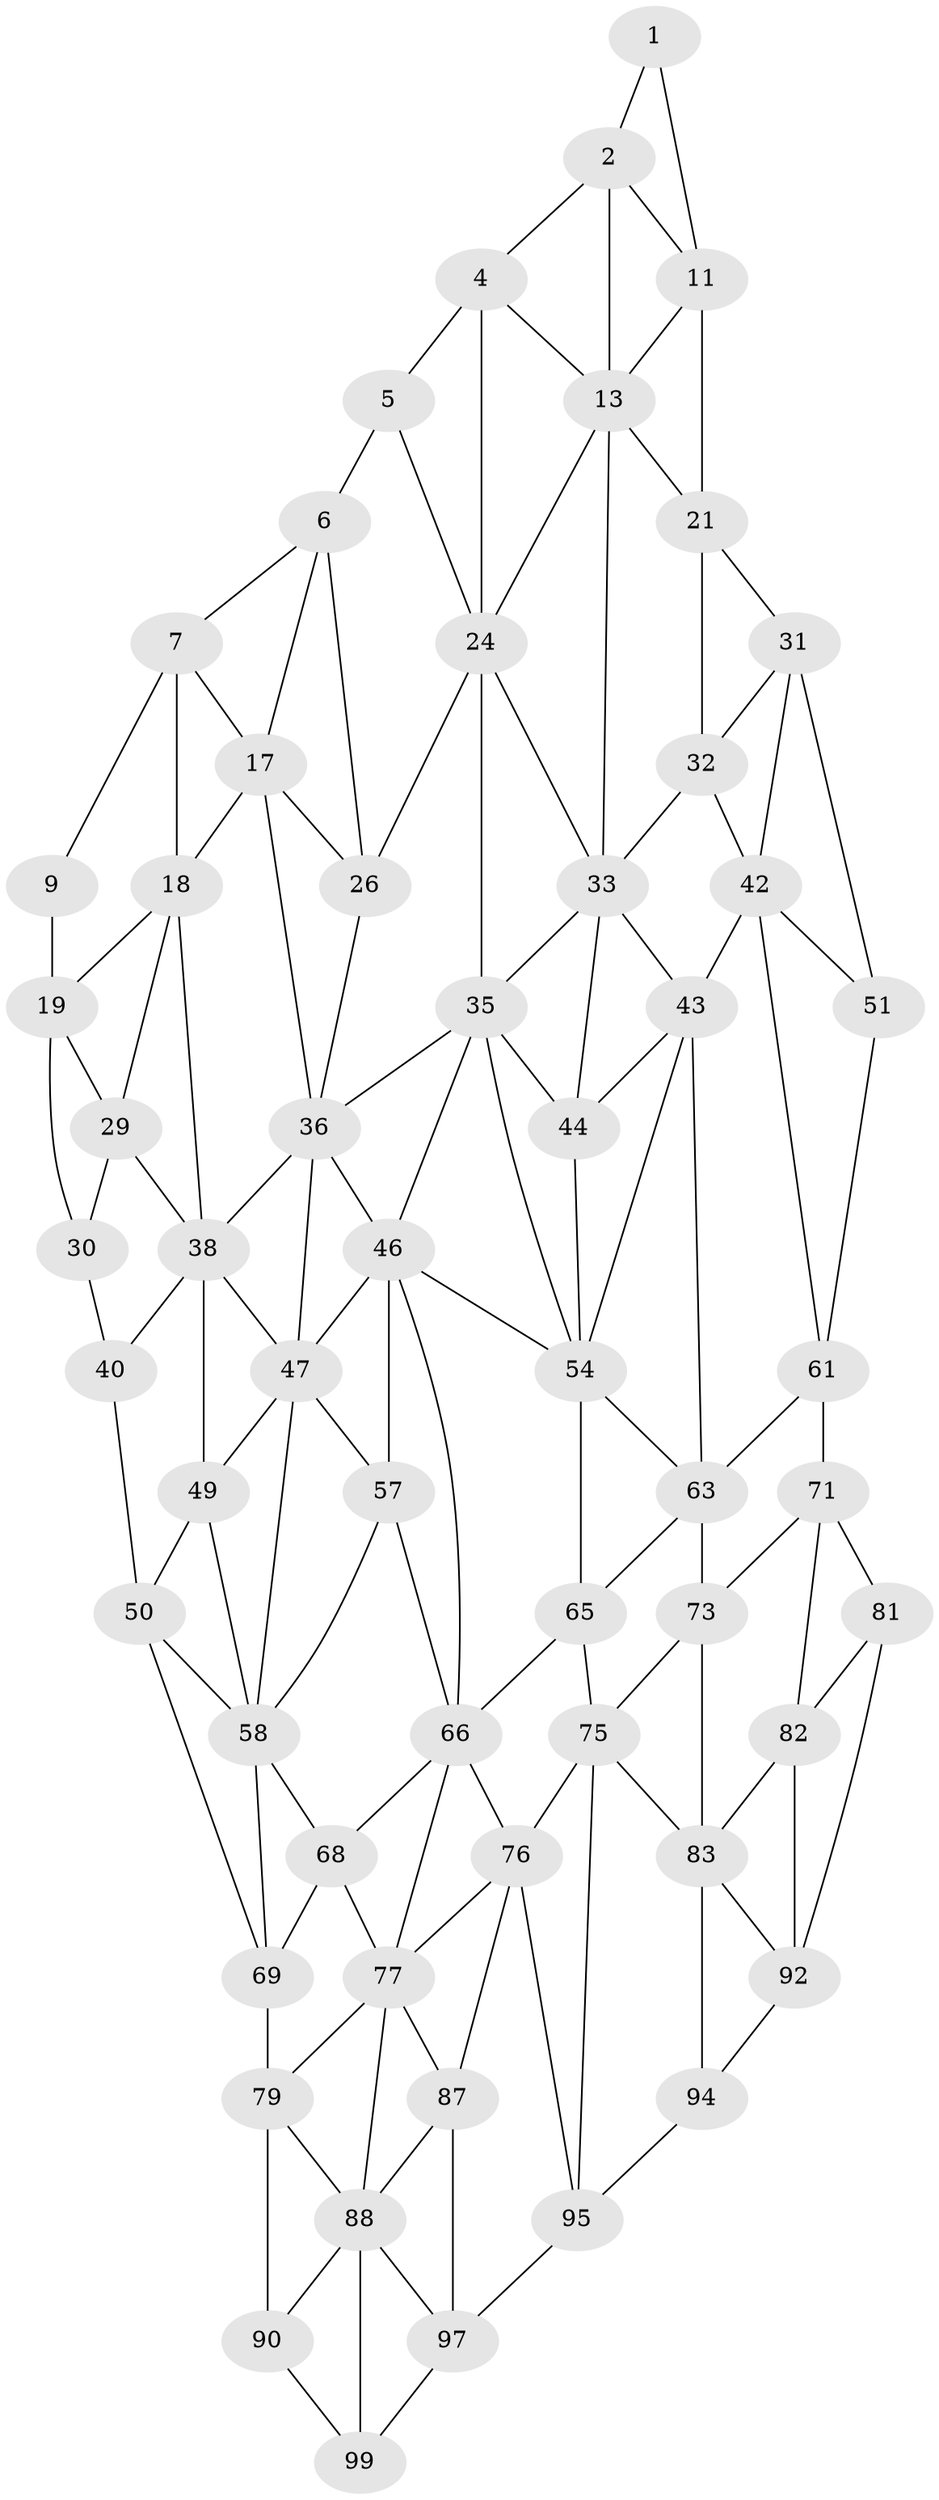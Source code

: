 // original degree distribution, {2: 0.04, 3: 0.32, 4: 0.64}
// Generated by graph-tools (version 1.1) at 2025/38/02/21/25 10:38:57]
// undirected, 58 vertices, 127 edges
graph export_dot {
graph [start="1"]
  node [color=gray90,style=filled];
  1;
  2 [super="+3"];
  4 [super="+14"];
  5 [super="+15"];
  6 [super="+16"];
  7 [super="+8"];
  9 [super="+10"];
  11 [super="+12"];
  13 [super="+23"];
  17 [super="+27"];
  18 [super="+28"];
  19 [super="+20"];
  21 [super="+22"];
  24 [super="+25"];
  26;
  29;
  30;
  31 [super="+41"];
  32;
  33 [super="+34"];
  35 [super="+45"];
  36 [super="+37"];
  38 [super="+39"];
  40;
  42 [super="+52"];
  43 [super="+53"];
  44;
  46 [super="+56"];
  47 [super="+48"];
  49;
  50 [super="+60"];
  51;
  54 [super="+55"];
  57;
  58 [super="+59"];
  61 [super="+62"];
  63 [super="+64"];
  65;
  66 [super="+67"];
  68;
  69 [super="+70"];
  71 [super="+72"];
  73 [super="+74"];
  75 [super="+85"];
  76 [super="+86"];
  77 [super="+78"];
  79 [super="+80"];
  81 [super="+91"];
  82;
  83 [super="+84"];
  87;
  88 [super="+89"];
  90 [super="+100"];
  92 [super="+93"];
  94;
  95 [super="+96"];
  97 [super="+98"];
  99;
  1 -- 11;
  1 -- 2;
  2 -- 4;
  2 -- 13;
  2 -- 11;
  4 -- 5 [weight=2];
  4 -- 24;
  4 -- 13;
  5 -- 6 [weight=2];
  5 -- 24;
  6 -- 7;
  6 -- 17;
  6 -- 26;
  7 -- 17;
  7 -- 9;
  7 -- 18;
  9 -- 19 [weight=2];
  11 -- 21 [weight=2];
  11 -- 13;
  13 -- 24;
  13 -- 33;
  13 -- 21;
  17 -- 18 [weight=2];
  17 -- 26;
  17 -- 36;
  18 -- 19;
  18 -- 29;
  18 -- 38;
  19 -- 29;
  19 -- 30;
  21 -- 31;
  21 -- 32;
  24 -- 33;
  24 -- 26;
  24 -- 35;
  26 -- 36;
  29 -- 30;
  29 -- 38;
  30 -- 40;
  31 -- 32;
  31 -- 42;
  31 -- 51;
  32 -- 42;
  32 -- 33;
  33 -- 43;
  33 -- 35;
  33 -- 44;
  35 -- 36;
  35 -- 46;
  35 -- 44;
  35 -- 54;
  36 -- 46;
  36 -- 38;
  36 -- 47;
  38 -- 47;
  38 -- 40;
  38 -- 49;
  40 -- 50;
  42 -- 43 [weight=2];
  42 -- 51;
  42 -- 61;
  43 -- 44;
  43 -- 54;
  43 -- 63;
  44 -- 54;
  46 -- 47;
  46 -- 57;
  46 -- 66;
  46 -- 54;
  47 -- 57;
  47 -- 49;
  47 -- 58;
  49 -- 50;
  49 -- 58;
  50 -- 69;
  50 -- 58;
  51 -- 61;
  54 -- 65;
  54 -- 63;
  57 -- 58;
  57 -- 66;
  58 -- 68;
  58 -- 69;
  61 -- 71 [weight=2];
  61 -- 63;
  63 -- 73 [weight=2];
  63 -- 65;
  65 -- 75;
  65 -- 66;
  66 -- 76;
  66 -- 68;
  66 -- 77;
  68 -- 69;
  68 -- 77;
  69 -- 79 [weight=2];
  71 -- 81;
  71 -- 73;
  71 -- 82;
  73 -- 83 [weight=2];
  73 -- 75;
  75 -- 76 [weight=2];
  75 -- 83;
  75 -- 95;
  76 -- 77;
  76 -- 87;
  76 -- 95;
  77 -- 87;
  77 -- 88;
  77 -- 79;
  79 -- 88;
  79 -- 90;
  81 -- 82;
  81 -- 92;
  82 -- 92;
  82 -- 83;
  83 -- 92;
  83 -- 94;
  87 -- 97;
  87 -- 88;
  88 -- 97;
  88 -- 90;
  88 -- 99;
  90 -- 99;
  92 -- 94;
  94 -- 95;
  95 -- 97;
  97 -- 99;
}
